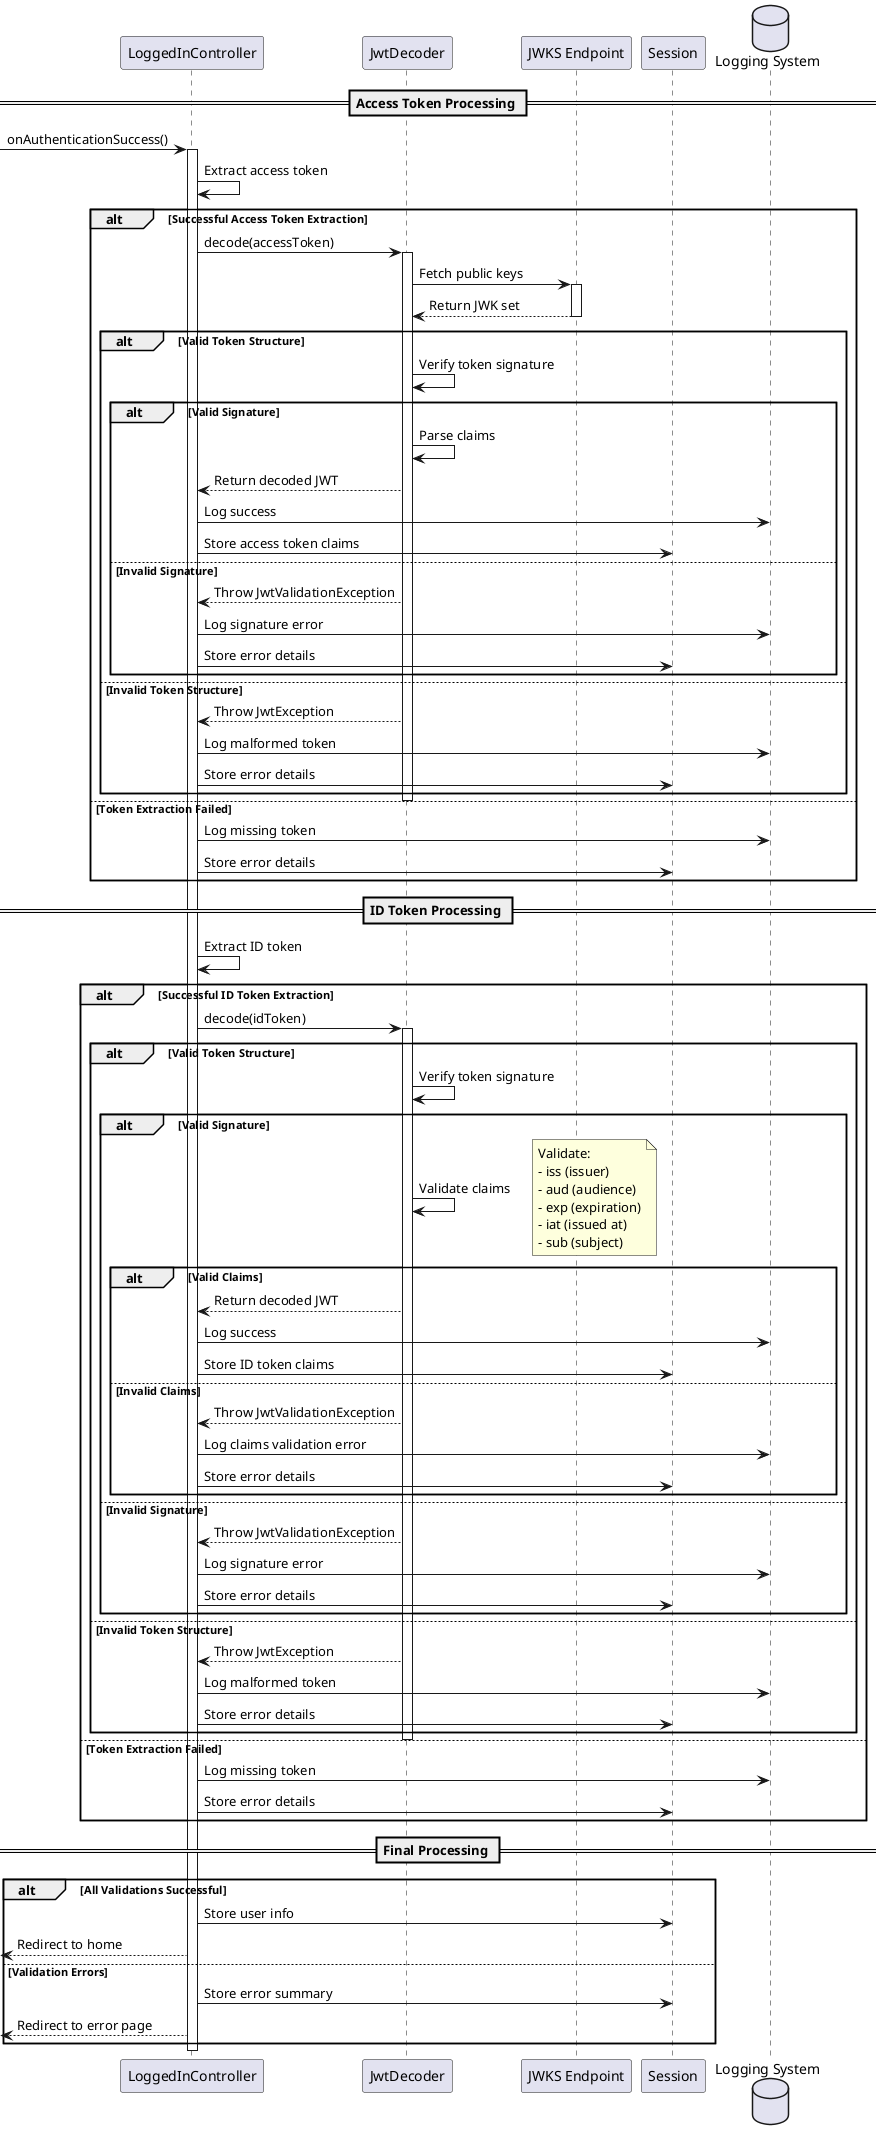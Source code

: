 @startuml Token Validation and Claims Processing

participant "LoggedInController" as Controller
participant "JwtDecoder" as Decoder
participant "JWKS Endpoint" as JWKS
participant "Session" as Session
database "Logging System" as Logger

== Access Token Processing ==
[-> Controller: onAuthenticationSuccess()
activate Controller

Controller -> Controller: Extract access token
alt Successful Access Token Extraction
    Controller -> Decoder: decode(accessToken)
    activate Decoder
    
    Decoder -> JWKS: Fetch public keys
    activate JWKS
    JWKS --> Decoder: Return JWK set
    deactivate JWKS
    
    alt Valid Token Structure
        Decoder -> Decoder: Verify token signature
        alt Valid Signature
            Decoder -> Decoder: Parse claims
            Decoder --> Controller: Return decoded JWT
            Controller -> Logger: Log success
            Controller -> Session: Store access token claims
        else Invalid Signature
            Decoder --> Controller: Throw JwtValidationException
            Controller -> Logger: Log signature error
            Controller -> Session: Store error details
        end
    else Invalid Token Structure
        Decoder --> Controller: Throw JwtException
        Controller -> Logger: Log malformed token
        Controller -> Session: Store error details
    end
    deactivate Decoder
else Token Extraction Failed
    Controller -> Logger: Log missing token
    Controller -> Session: Store error details
end

== ID Token Processing ==
Controller -> Controller: Extract ID token
alt Successful ID Token Extraction
    Controller -> Decoder: decode(idToken)
    activate Decoder
    
    alt Valid Token Structure
        Decoder -> Decoder: Verify token signature
        alt Valid Signature
            Decoder -> Decoder: Validate claims
            note right
                Validate:
                - iss (issuer)
                - aud (audience)
                - exp (expiration)
                - iat (issued at)
                - sub (subject)
            end note
            
            alt Valid Claims
                Decoder --> Controller: Return decoded JWT
                Controller -> Logger: Log success
                Controller -> Session: Store ID token claims
            else Invalid Claims
                Decoder --> Controller: Throw JwtValidationException
                Controller -> Logger: Log claims validation error
                Controller -> Session: Store error details
            end
        else Invalid Signature
            Decoder --> Controller: Throw JwtValidationException
            Controller -> Logger: Log signature error
            Controller -> Session: Store error details
        end
    else Invalid Token Structure
        Decoder --> Controller: Throw JwtException
        Controller -> Logger: Log malformed token
        Controller -> Session: Store error details
    end
    deactivate Decoder
else Token Extraction Failed
    Controller -> Logger: Log missing token
    Controller -> Session: Store error details
end

== Final Processing ==
alt All Validations Successful
    Controller -> Session: Store user info
    [<-- Controller: Redirect to home
else Validation Errors
    Controller -> Session: Store error summary
    [<-- Controller: Redirect to error page
end

deactivate Controller

@enduml 